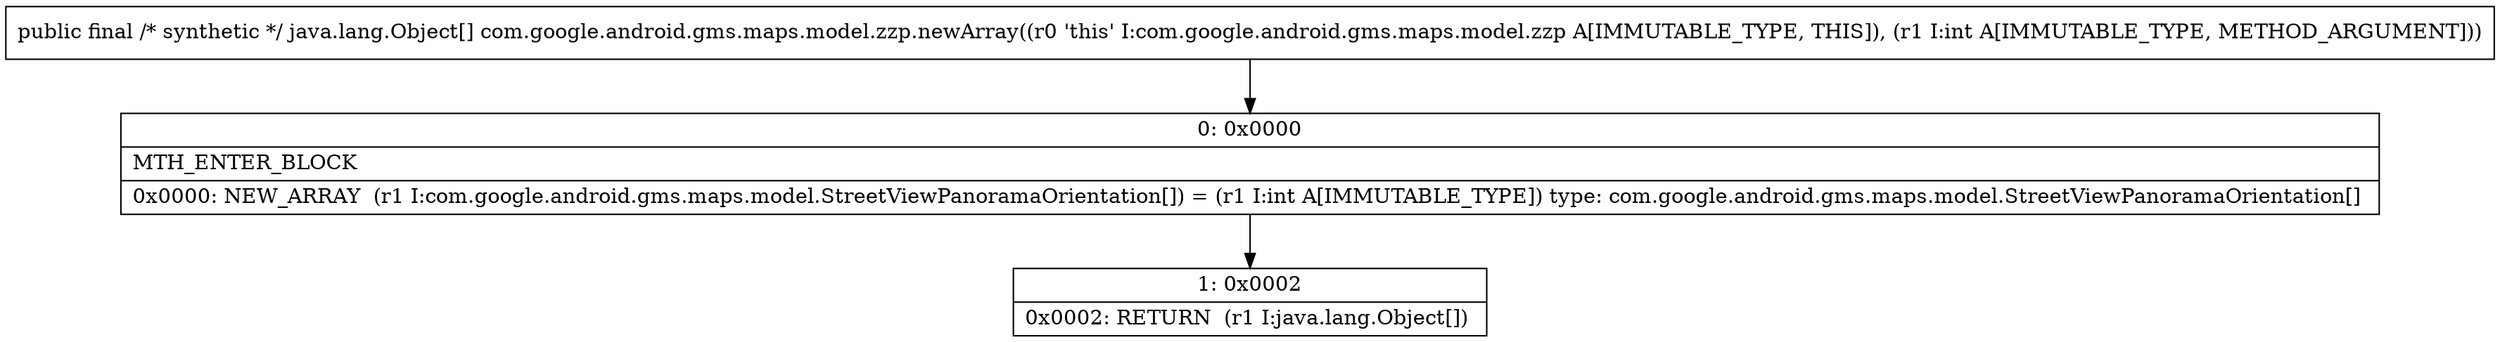 digraph "CFG forcom.google.android.gms.maps.model.zzp.newArray(I)[Ljava\/lang\/Object;" {
Node_0 [shape=record,label="{0\:\ 0x0000|MTH_ENTER_BLOCK\l|0x0000: NEW_ARRAY  (r1 I:com.google.android.gms.maps.model.StreetViewPanoramaOrientation[]) = (r1 I:int A[IMMUTABLE_TYPE]) type: com.google.android.gms.maps.model.StreetViewPanoramaOrientation[] \l}"];
Node_1 [shape=record,label="{1\:\ 0x0002|0x0002: RETURN  (r1 I:java.lang.Object[]) \l}"];
MethodNode[shape=record,label="{public final \/* synthetic *\/ java.lang.Object[] com.google.android.gms.maps.model.zzp.newArray((r0 'this' I:com.google.android.gms.maps.model.zzp A[IMMUTABLE_TYPE, THIS]), (r1 I:int A[IMMUTABLE_TYPE, METHOD_ARGUMENT])) }"];
MethodNode -> Node_0;
Node_0 -> Node_1;
}

